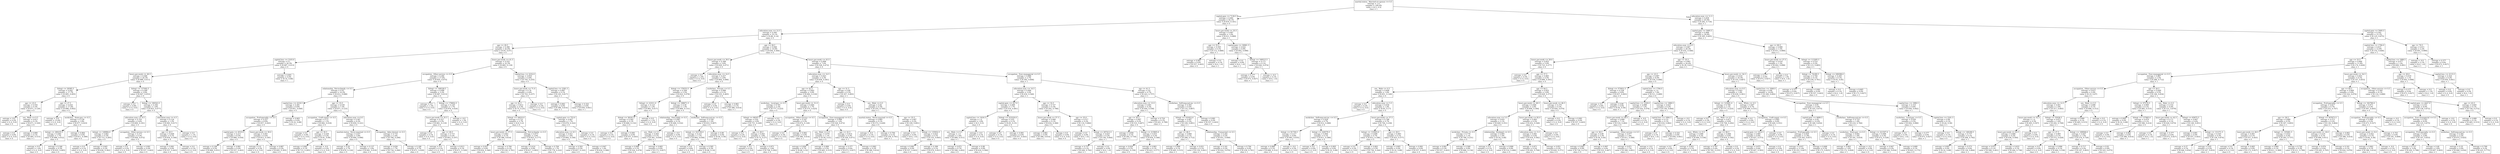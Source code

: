 digraph Tree {
node [shape=box] ;
0 [label="marital.status_ Married-civ-spouse <= 0.5\nentropy = 1.0\nsamples = 100.0%\nvalue = [0.5, 0.5]\nclass = 1"] ;
1 [label="capital.gain <= 7139.5\nentropy = 0.682\nsamples = 54.1%\nvalue = [0.819, 0.181]\nclass = 0"] ;
0 -> 1 [labeldistance=2.5, labelangle=45, headlabel="True"] ;
2 [label="education.num <= 12.5\nentropy = 0.585\nsamples = 53.1%\nvalue = [0.86, 0.14]\nclass = 0"] ;
1 -> 2 ;
3 [label="age <= 29.5\nentropy = 0.366\nsamples = 42.6%\nvalue = [0.93, 0.07]\nclass = 0"] ;
2 -> 3 ;
4 [label="capital.loss <= 2103.0\nentropy = 0.1\nsamples = 20.3%\nvalue = [0.987, 0.013]\nclass = 0"] ;
3 -> 4 ;
5 [label="hours.per.week <= 40.5\nentropy = 0.088\nsamples = 20.3%\nvalue = [0.989, 0.011]\nclass = 0"] ;
4 -> 5 ;
6 [label="fnlwgt <= 29385.5\nentropy = 0.042\nsamples = 17.7%\nvalue = [0.995, 0.005]\nclass = 0"] ;
5 -> 6 ;
7 [label="age <= 23.5\nentropy = 0.554\nsamples = 0.3%\nvalue = [0.871, 0.129]\nclass = 0"] ;
6 -> 7 ;
8 [label="entropy = -0.0\nsamples = 0.2%\nvalue = [1.0, 0.0]\nclass = 0"] ;
7 -> 8 ;
9 [label="sex_ Male <= 0.5\nentropy = 0.913\nsamples = 0.1%\nvalue = [0.671, 0.329]\nclass = 0"] ;
7 -> 9 ;
10 [label="entropy = 0.0\nsamples = 0.0%\nvalue = [1.0, 0.0]\nclass = 0"] ;
9 -> 10 ;
11 [label="entropy = 0.999\nsamples = 0.1%\nvalue = [0.485, 0.515]\nclass = 1"] ;
9 -> 11 ;
12 [label="age <= 27.5\nentropy = 0.024\nsamples = 17.4%\nvalue = [0.998, 0.002]\nclass = 0"] ;
6 -> 12 ;
13 [label="entropy = -0.0\nsamples = 15.6%\nvalue = [1.0, 0.0]\nclass = 0"] ;
12 -> 13 ;
14 [label="workclass_ State-gov <= 0.5\nentropy = 0.156\nsamples = 1.8%\nvalue = [0.977, 0.023]\nclass = 0"] ;
12 -> 14 ;
15 [label="fnlwgt <= 280235.5\nentropy = 0.092\nsamples = 1.7%\nvalue = [0.988, 0.012]\nclass = 0"] ;
14 -> 15 ;
16 [label="entropy = 0.0\nsamples = 1.4%\nvalue = [1.0, 0.0]\nclass = 0"] ;
15 -> 16 ;
17 [label="entropy = 0.346\nsamples = 0.3%\nvalue = [0.935, 0.065]\nclass = 0"] ;
15 -> 17 ;
18 [label="entropy = 0.964\nsamples = 0.0%\nvalue = [0.611, 0.389]\nclass = 0"] ;
14 -> 18 ;
19 [label="fnlwgt <= 137492.5\nentropy = 0.299\nsamples = 2.6%\nvalue = [0.947, 0.053]\nclass = 0"] ;
5 -> 19 ;
20 [label="entropy = 0.0\nsamples = 0.8%\nvalue = [1.0, 0.0]\nclass = 0"] ;
19 -> 20 ;
21 [label="fnlwgt <= 190543.5\nentropy = 0.392\nsamples = 1.8%\nvalue = [0.923, 0.077]\nclass = 0"] ;
19 -> 21 ;
22 [label="education.num <= 9.5\nentropy = 0.703\nsamples = 0.6%\nvalue = [0.809, 0.191]\nclass = 0"] ;
21 -> 22 ;
23 [label="fnlwgt <= 149984.0\nentropy = 0.862\nsamples = 0.3%\nvalue = [0.715, 0.285]\nclass = 0"] ;
22 -> 23 ;
24 [label="entropy = 0.0\nsamples = 0.1%\nvalue = [1.0, 0.0]\nclass = 0"] ;
23 -> 24 ;
25 [label="entropy = 0.945\nsamples = 0.2%\nvalue = [0.638, 0.362]\nclass = 0"] ;
23 -> 25 ;
26 [label="occupation_ Other-service <= 0.5\nentropy = 0.373\nsamples = 0.3%\nvalue = [0.928, 0.072]\nclass = 0"] ;
22 -> 26 ;
27 [label="entropy = 0.0\nsamples = 0.2%\nvalue = [1.0, 0.0]\nclass = 0"] ;
26 -> 27 ;
28 [label="entropy = 0.991\nsamples = 0.0%\nvalue = [0.557, 0.443]\nclass = 0"] ;
26 -> 28 ;
29 [label="education.num <= 4.5\nentropy = 0.124\nsamples = 1.2%\nvalue = [0.983, 0.017]\nclass = 0"] ;
21 -> 29 ;
30 [label="age <= 20.5\nentropy = 0.648\nsamples = 0.1%\nvalue = [0.834, 0.166]\nclass = 0"] ;
29 -> 30 ;
31 [label="entropy = 0.991\nsamples = 0.0%\nvalue = [0.557, 0.443]\nclass = 0"] ;
30 -> 31 ;
32 [label="entropy = 0.0\nsamples = 0.1%\nvalue = [1.0, 0.0]\nclass = 0"] ;
30 -> 32 ;
33 [label="entropy = 0.0\nsamples = 1.1%\nvalue = [1.0, 0.0]\nclass = 0"] ;
29 -> 33 ;
34 [label="entropy = 0.905\nsamples = 0.0%\nvalue = [0.32, 0.68]\nclass = 1"] ;
4 -> 34 ;
35 [label="hours.per.week <= 41.5\nentropy = 0.525\nsamples = 22.3%\nvalue = [0.882, 0.118]\nclass = 0"] ;
3 -> 35 ;
36 [label="occupation_ Other-service <= 0.5\nentropy = 0.384\nsamples = 17.4%\nvalue = [0.925, 0.075]\nclass = 0"] ;
35 -> 36 ;
37 [label="relationship_ Not-in-family <= 0.5\nentropy = 0.43\nsamples = 14.2%\nvalue = [0.912, 0.088]\nclass = 0"] ;
36 -> 37 ;
38 [label="capital.loss <= 2218.5\nentropy = 0.281\nsamples = 6.9%\nvalue = [0.951, 0.049]\nclass = 0"] ;
37 -> 38 ;
39 [label="occupation_ Prof-specialty <= 0.5\nentropy = 0.257\nsamples = 6.9%\nvalue = [0.957, 0.043]\nclass = 0"] ;
38 -> 39 ;
40 [label="capital.gain <= 4533.0\nentropy = 0.213\nsamples = 6.5%\nvalue = [0.966, 0.034]\nclass = 0"] ;
39 -> 40 ;
41 [label="entropy = 0.199\nsamples = 6.5%\nvalue = [0.969, 0.031]\nclass = 0"] ;
40 -> 41 ;
42 [label="entropy = 0.991\nsamples = 0.0%\nvalue = [0.557, 0.443]\nclass = 0"] ;
40 -> 42 ;
43 [label="hours.per.week <= 39.0\nentropy = 0.691\nsamples = 0.4%\nvalue = [0.815, 0.185]\nclass = 0"] ;
39 -> 43 ;
44 [label="entropy = 0.0\nsamples = 0.2%\nvalue = [1.0, 0.0]\nclass = 0"] ;
43 -> 44 ;
45 [label="entropy = 0.887\nsamples = 0.2%\nvalue = [0.695, 0.305]\nclass = 0"] ;
43 -> 45 ;
46 [label="entropy = 0.905\nsamples = 0.0%\nvalue = [0.32, 0.68]\nclass = 1"] ;
38 -> 46 ;
47 [label="age <= 33.5\nentropy = 0.539\nsamples = 7.3%\nvalue = [0.877, 0.123]\nclass = 0"] ;
37 -> 47 ;
48 [label="occupation_ Craft-repair <= 0.5\nentropy = 0.13\nsamples = 1.1%\nvalue = [0.982, 0.018]\nclass = 0"] ;
47 -> 48 ;
49 [label="entropy = 0.0\nsamples = 0.9%\nvalue = [1.0, 0.0]\nclass = 0"] ;
48 -> 49 ;
50 [label="age <= 30.5\nentropy = 0.438\nsamples = 0.2%\nvalue = [0.91, 0.09]\nclass = 0"] ;
48 -> 50 ;
51 [label="entropy = 0.862\nsamples = 0.1%\nvalue = [0.715, 0.285]\nclass = 0"] ;
50 -> 51 ;
52 [label="entropy = -0.0\nsamples = 0.2%\nvalue = [1.0, 0.0]\nclass = 0"] ;
50 -> 52 ;
53 [label="education.num <= 9.5\nentropy = 0.587\nsamples = 6.2%\nvalue = [0.859, 0.141]\nclass = 0"] ;
47 -> 53 ;
54 [label="marital.status_ Never-married <= 0.5\nentropy = 0.457\nsamples = 3.8%\nvalue = [0.904, 0.096]\nclass = 0"] ;
53 -> 54 ;
55 [label="entropy = 0.54\nsamples = 2.7%\nvalue = [0.876, 0.124]\nclass = 0"] ;
54 -> 55 ;
56 [label="entropy = 0.137\nsamples = 1.0%\nvalue = [0.981, 0.019]\nclass = 0"] ;
54 -> 56 ;
57 [label="occupation_ Adm-clerical <= 0.5\nentropy = 0.733\nsamples = 2.4%\nvalue = [0.794, 0.206]\nclass = 0"] ;
53 -> 57 ;
58 [label="entropy = 0.836\nsamples = 1.7%\nvalue = [0.734, 0.266]\nclass = 0"] ;
57 -> 58 ;
59 [label="entropy = 0.189\nsamples = 0.7%\nvalue = [0.971, 0.029]\nclass = 0"] ;
57 -> 59 ;
60 [label="fnlwgt <= 168328.5\nentropy = 0.098\nsamples = 3.2%\nvalue = [0.987, 0.013]\nclass = 0"] ;
36 -> 60 ;
61 [label="entropy = 0.0\nsamples = 1.5%\nvalue = [1.0, 0.0]\nclass = 0"] ;
60 -> 61 ;
62 [label="fnlwgt <= 179602.5\nentropy = 0.165\nsamples = 1.7%\nvalue = [0.976, 0.024]\nclass = 0"] ;
60 -> 62 ;
63 [label="hours.per.week <= 35.5\nentropy = 0.527\nsamples = 0.3%\nvalue = [0.881, 0.119]\nclass = 0"] ;
62 -> 63 ;
64 [label="entropy = 0.0\nsamples = 0.1%\nvalue = [1.0, 0.0]\nclass = 0"] ;
63 -> 64 ;
65 [label="age <= 40.5\nentropy = 0.715\nsamples = 0.2%\nvalue = [0.803, 0.197]\nclass = 0"] ;
63 -> 65 ;
66 [label="entropy = 0.0\nsamples = 0.1%\nvalue = [1.0, 0.0]\nclass = 0"] ;
65 -> 66 ;
67 [label="entropy = 0.913\nsamples = 0.1%\nvalue = [0.671, 0.329]\nclass = 0"] ;
65 -> 67 ;
68 [label="entropy = -0.0\nsamples = 1.3%\nvalue = [1.0, 0.0]\nclass = 0"] ;
62 -> 68 ;
69 [label="capital.loss <= 2232.0\nentropy = 0.818\nsamples = 4.8%\nvalue = [0.745, 0.255]\nclass = 0"] ;
35 -> 69 ;
70 [label="hours.per.week <= 71.0\nentropy = 0.79\nsamples = 4.8%\nvalue = [0.763, 0.237]\nclass = 0"] ;
69 -> 70 ;
71 [label="age <= 42.5\nentropy = 0.812\nsamples = 4.5%\nvalue = [0.75, 0.25]\nclass = 0"] ;
70 -> 71 ;
72 [label="fnlwgt <= 34010.0\nentropy = 0.721\nsamples = 2.7%\nvalue = [0.8, 0.2]\nclass = 0"] ;
71 -> 72 ;
73 [label="hours.per.week <= 57.5\nentropy = 0.962\nsamples = 0.1%\nvalue = [0.386, 0.614]\nclass = 1"] ;
72 -> 73 ;
74 [label="entropy = 0.931\nsamples = 0.0%\nvalue = [0.654, 0.346]\nclass = 0"] ;
73 -> 74 ;
75 [label="entropy = 0.794\nsamples = 0.1%\nvalue = [0.239, 0.761]\nclass = 1"] ;
73 -> 75 ;
76 [label="relationship_ Not-in-family <= 0.5\nentropy = 0.673\nsamples = 2.6%\nvalue = [0.823, 0.177]\nclass = 0"] ;
72 -> 76 ;
77 [label="entropy = 0.414\nsamples = 0.9%\nvalue = [0.917, 0.083]\nclass = 0"] ;
76 -> 77 ;
78 [label="entropy = 0.764\nsamples = 1.7%\nvalue = [0.778, 0.222]\nclass = 0"] ;
76 -> 78 ;
79 [label="capital.gain <= 753.0\nentropy = 0.907\nsamples = 1.7%\nvalue = [0.678, 0.322]\nclass = 0"] ;
71 -> 79 ;
80 [label="education.num <= 8.5\nentropy = 0.921\nsamples = 1.6%\nvalue = [0.664, 0.336]\nclass = 0"] ;
79 -> 80 ;
81 [label="entropy = 0.593\nsamples = 0.3%\nvalue = [0.857, 0.143]\nclass = 0"] ;
80 -> 81 ;
82 [label="entropy = 0.947\nsamples = 1.4%\nvalue = [0.634, 0.366]\nclass = 0"] ;
80 -> 82 ;
83 [label="entropy = 0.0\nsamples = 0.1%\nvalue = [1.0, 0.0]\nclass = 0"] ;
79 -> 83 ;
84 [label="entropy = 0.0\nsamples = 0.3%\nvalue = [1.0, 0.0]\nclass = 0"] ;
70 -> 84 ;
85 [label="capital.loss <= 2391.5\nentropy = 0.687\nsamples = 0.1%\nvalue = [0.183, 0.817]\nclass = 1"] ;
69 -> 85 ;
86 [label="entropy = 0.962\nsamples = 0.0%\nvalue = [0.386, 0.614]\nclass = 1"] ;
85 -> 86 ;
87 [label="entropy = 0.324\nsamples = 0.0%\nvalue = [0.059, 0.941]\nclass = 1"] ;
85 -> 87 ;
88 [label="age <= 28.5\nentropy = 0.946\nsamples = 10.6%\nvalue = [0.636, 0.364]\nclass = 0"] ;
2 -> 88 ;
89 [label="hours.per.week <= 39.5\nentropy = 0.368\nsamples = 3.6%\nvalue = [0.929, 0.071]\nclass = 0"] ;
88 -> 89 ;
90 [label="entropy = 0.0\nsamples = 1.0%\nvalue = [1.0, 0.0]\nclass = 0"] ;
89 -> 90 ;
91 [label="education.num <= 14.5\nentropy = 0.457\nsamples = 2.6%\nvalue = [0.904, 0.096]\nclass = 0"] ;
89 -> 91 ;
92 [label="fnlwgt <= 178353.5\nentropy = 0.394\nsamples = 2.5%\nvalue = [0.922, 0.078]\nclass = 0"] ;
91 -> 92 ;
93 [label="fnlwgt <= 41011.0\nentropy = 0.123\nsamples = 1.2%\nvalue = [0.983, 0.017]\nclass = 0"] ;
92 -> 93 ;
94 [label="fnlwgt <= 38161.0\nentropy = 0.562\nsamples = 0.1%\nvalue = [0.868, 0.132]\nclass = 0"] ;
93 -> 94 ;
95 [label="entropy = 0.0\nsamples = 0.1%\nvalue = [1.0, 0.0]\nclass = 0"] ;
94 -> 95 ;
96 [label="entropy = 0.991\nsamples = 0.0%\nvalue = [0.557, 0.443]\nclass = 0"] ;
94 -> 96 ;
97 [label="entropy = 0.0\nsamples = 1.1%\nvalue = [1.0, 0.0]\nclass = 0"] ;
93 -> 97 ;
98 [label="fnlwgt <= 188671.5\nentropy = 0.56\nsamples = 1.3%\nvalue = [0.869, 0.131]\nclass = 0"] ;
92 -> 98 ;
99 [label="relationship_ Own-child <= 0.5\nentropy = 0.997\nsamples = 0.1%\nvalue = [0.468, 0.532]\nclass = 1"] ;
98 -> 99 ;
100 [label="sex_ Male <= 0.5\nentropy = 0.944\nsamples = 0.1%\nvalue = [0.361, 0.639]\nclass = 1"] ;
99 -> 100 ;
101 [label="entropy = 0.998\nsamples = 0.1%\nvalue = [0.524, 0.476]\nclass = 0"] ;
100 -> 101 ;
102 [label="entropy = 0.665\nsamples = 0.0%\nvalue = [0.173, 0.827]\nclass = 1"] ;
100 -> 102 ;
103 [label="entropy = -0.0\nsamples = 0.0%\nvalue = [1.0, 0.0]\nclass = 0"] ;
99 -> 103 ;
104 [label="workclass_ Self-emp-not-inc <= 0.5\nentropy = 0.356\nsamples = 1.2%\nvalue = [0.933, 0.067]\nclass = 0"] ;
98 -> 104 ;
105 [label="fnlwgt <= 323756.0\nentropy = 0.223\nsamples = 1.1%\nvalue = [0.964, 0.036]\nclass = 0"] ;
104 -> 105 ;
106 [label="entropy = 0.0\nsamples = 0.8%\nvalue = [1.0, 0.0]\nclass = 0"] ;
105 -> 106 ;
107 [label="entropy = 0.585\nsamples = 0.3%\nvalue = [0.86, 0.14]\nclass = 0"] ;
105 -> 107 ;
108 [label="entropy = 0.99\nsamples = 0.0%\nvalue = [0.44, 0.56]\nclass = 1"] ;
104 -> 108 ;
109 [label="workclass_ Private <= 0.5\nentropy = 0.996\nsamples = 0.1%\nvalue = [0.535, 0.465]\nclass = 0"] ;
91 -> 109 ;
110 [label="entropy = 0.0\nsamples = 0.0%\nvalue = [1.0, 0.0]\nclass = 0"] ;
109 -> 110 ;
111 [label="entropy = 0.962\nsamples = 0.1%\nvalue = [0.386, 0.614]\nclass = 1"] ;
109 -> 111 ;
112 [label="hours.per.week <= 43.5\nentropy = 0.998\nsamples = 7.0%\nvalue = [0.528, 0.472]\nclass = 0"] ;
88 -> 112 ;
113 [label="education.num <= 14.5\nentropy = 0.943\nsamples = 4.3%\nvalue = [0.639, 0.361]\nclass = 0"] ;
112 -> 113 ;
114 [label="age <= 42.5\nentropy = 0.902\nsamples = 3.9%\nvalue = [0.682, 0.318]\nclass = 0"] ;
113 -> 114 ;
115 [label="workclass_ Local-gov <= 0.5\nentropy = 0.765\nsamples = 2.3%\nvalue = [0.777, 0.223]\nclass = 0"] ;
114 -> 115 ;
116 [label="fnlwgt <= 66207.5\nentropy = 0.81\nsamples = 2.0%\nvalue = [0.751, 0.249]\nclass = 0"] ;
115 -> 116 ;
117 [label="entropy = 0.0\nsamples = 0.2%\nvalue = [1.0, 0.0]\nclass = 0"] ;
116 -> 117 ;
118 [label="age <= 29.5\nentropy = 0.841\nsamples = 1.8%\nvalue = [0.73, 0.27]\nclass = 0"] ;
116 -> 118 ;
119 [label="entropy = 0.0\nsamples = 0.2%\nvalue = [1.0, 0.0]\nclass = 0"] ;
118 -> 119 ;
120 [label="entropy = 0.871\nsamples = 1.6%\nvalue = [0.708, 0.292]\nclass = 0"] ;
118 -> 120 ;
121 [label="entropy = 0.0\nsamples = 0.3%\nvalue = [1.0, 0.0]\nclass = 0"] ;
115 -> 121 ;
122 [label="hours.per.week <= 31.0\nentropy = 0.984\nsamples = 1.7%\nvalue = [0.575, 0.425]\nclass = 0"] ;
114 -> 122 ;
123 [label="occupation_ Other-service <= 0.5\nentropy = 0.547\nsamples = 0.3%\nvalue = [0.874, 0.126]\nclass = 0"] ;
122 -> 123 ;
124 [label="entropy = 0.0\nsamples = 0.3%\nvalue = [1.0, 0.0]\nclass = 0"] ;
123 -> 124 ;
125 [label="entropy = 0.962\nsamples = 0.0%\nvalue = [0.386, 0.614]\nclass = 1"] ;
123 -> 125 ;
126 [label="occupation_ Exec-managerial <= 0.5\nentropy = 0.998\nsamples = 1.4%\nvalue = [0.528, 0.472]\nclass = 0"] ;
122 -> 126 ;
127 [label="sex_ Male <= 0.5\nentropy = 0.976\nsamples = 1.1%\nvalue = [0.59, 0.41]\nclass = 0"] ;
126 -> 127 ;
128 [label="entropy = 0.904\nsamples = 0.7%\nvalue = [0.68, 0.32]\nclass = 0"] ;
127 -> 128 ;
129 [label="entropy = 0.999\nsamples = 0.5%\nvalue = [0.485, 0.515]\nclass = 1"] ;
127 -> 129 ;
130 [label="age <= 43.5\nentropy = 0.914\nsamples = 0.3%\nvalue = [0.329, 0.671]\nclass = 1"] ;
126 -> 130 ;
131 [label="entropy = 0.377\nsamples = 0.0%\nvalue = [0.073, 0.927]\nclass = 1"] ;
130 -> 131 ;
132 [label="entropy = 0.962\nsamples = 0.2%\nvalue = [0.386, 0.614]\nclass = 1"] ;
130 -> 132 ;
133 [label="age <= 31.5\nentropy = 0.89\nsamples = 0.3%\nvalue = [0.307, 0.693]\nclass = 1"] ;
113 -> 133 ;
134 [label="entropy = 0.0\nsamples = 0.0%\nvalue = [1.0, 0.0]\nclass = 0"] ;
133 -> 134 ;
135 [label="sex_ Male <= 0.5\nentropy = 0.82\nsamples = 0.3%\nvalue = [0.255, 0.745]\nclass = 1"] ;
133 -> 135 ;
136 [label="marital.status_ Never-married <= 0.5\nentropy = 0.985\nsamples = 0.1%\nvalue = [0.572, 0.428]\nclass = 0"] ;
135 -> 136 ;
137 [label="entropy = -0.0\nsamples = 0.1%\nvalue = [1.0, 0.0]\nclass = 0"] ;
136 -> 137 ;
138 [label="entropy = 0.794\nsamples = 0.1%\nvalue = [0.239, 0.761]\nclass = 1"] ;
136 -> 138 ;
139 [label="age <= 35.5\nentropy = 0.497\nsamples = 0.2%\nvalue = [0.109, 0.891]\nclass = 1"] ;
135 -> 139 ;
140 [label="entropy = 0.0\nsamples = 0.0%\nvalue = [0.0, 1.0]\nclass = 1"] ;
139 -> 140 ;
141 [label="fnlwgt <= 135932.5\nentropy = 0.622\nsamples = 0.1%\nvalue = [0.155, 0.845]\nclass = 1"] ;
139 -> 141 ;
142 [label="entropy = 0.991\nsamples = 0.0%\nvalue = [0.557, 0.443]\nclass = 0"] ;
141 -> 142 ;
143 [label="entropy = 0.399\nsamples = 0.1%\nvalue = [0.079, 0.921]\nclass = 1"] ;
141 -> 143 ;
144 [label="occupation_ Exec-managerial <= 0.5\nentropy = 0.966\nsamples = 2.7%\nvalue = [0.392, 0.608]\nclass = 1"] ;
112 -> 144 ;
145 [label="education.num <= 14.5\nentropy = 0.994\nsamples = 2.0%\nvalue = [0.454, 0.546]\nclass = 1"] ;
144 -> 145 ;
146 [label="capital.gain <= 457.0\nentropy = 0.999\nsamples = 1.7%\nvalue = [0.519, 0.481]\nclass = 0"] ;
145 -> 146 ;
147 [label="capital.loss <= 1616.5\nentropy = 1.0\nsamples = 1.6%\nvalue = [0.5, 0.5]\nclass = 0"] ;
146 -> 147 ;
148 [label="sex_ Male <= 0.5\nentropy = 1.0\nsamples = 1.6%\nvalue = [0.489, 0.511]\nclass = 1"] ;
147 -> 148 ;
149 [label="entropy = 0.972\nsamples = 0.7%\nvalue = [0.598, 0.402]\nclass = 0"] ;
148 -> 149 ;
150 [label="entropy = 0.98\nsamples = 0.9%\nvalue = [0.416, 0.584]\nclass = 1"] ;
148 -> 150 ;
151 [label="entropy = -0.0\nsamples = 0.1%\nvalue = [1.0, 0.0]\nclass = 0"] ;
147 -> 151 ;
152 [label="fnlwgt <= 223220.0\nentropy = 0.61\nsamples = 0.1%\nvalue = [0.85, 0.15]\nclass = 0"] ;
146 -> 152 ;
153 [label="entropy = 0.0\nsamples = 0.1%\nvalue = [1.0, 0.0]\nclass = 0"] ;
152 -> 153 ;
154 [label="entropy = 0.991\nsamples = 0.0%\nvalue = [0.557, 0.443]\nclass = 0"] ;
152 -> 154 ;
155 [label="age <= 32.5\nentropy = 0.727\nsamples = 0.3%\nvalue = [0.202, 0.798]\nclass = 1"] ;
145 -> 155 ;
156 [label="hours.per.week <= 57.5\nentropy = 0.948\nsamples = 0.1%\nvalue = [0.634, 0.366]\nclass = 0"] ;
155 -> 156 ;
157 [label="entropy = 0.962\nsamples = 0.0%\nvalue = [0.386, 0.614]\nclass = 1"] ;
156 -> 157 ;
158 [label="entropy = 0.0\nsamples = 0.0%\nvalue = [1.0, 0.0]\nclass = 0"] ;
156 -> 158 ;
159 [label="age <= 35.0\nentropy = 0.517\nsamples = 0.2%\nvalue = [0.116, 0.884]\nclass = 1"] ;
155 -> 159 ;
160 [label="entropy = 0.0\nsamples = 0.0%\nvalue = [0.0, 1.0]\nclass = 1"] ;
159 -> 160 ;
161 [label="fnlwgt <= 287413.5\nentropy = 0.625\nsamples = 0.2%\nvalue = [0.156, 0.844]\nclass = 1"] ;
159 -> 161 ;
162 [label="entropy = 0.737\nsamples = 0.1%\nvalue = [0.208, 0.792]\nclass = 1"] ;
161 -> 162 ;
163 [label="entropy = 0.0\nsamples = 0.0%\nvalue = [0.0, 1.0]\nclass = 1"] ;
161 -> 163 ;
164 [label="age <= 41.5\nentropy = 0.8\nsamples = 0.7%\nvalue = [0.243, 0.757]\nclass = 1"] ;
144 -> 164 ;
165 [label="education.num <= 13.5\nentropy = 0.991\nsamples = 0.3%\nvalue = [0.444, 0.556]\nclass = 1"] ;
164 -> 165 ;
166 [label="age <= 30.5\nentropy = 0.997\nsamples = 0.2%\nvalue = [0.533, 0.467]\nclass = 0"] ;
165 -> 166 ;
167 [label="entropy = 0.858\nsamples = 0.1%\nvalue = [0.282, 0.718]\nclass = 1"] ;
166 -> 167 ;
168 [label="fnlwgt <= 215805.0\nentropy = 0.931\nsamples = 0.2%\nvalue = [0.654, 0.346]\nclass = 0"] ;
166 -> 168 ;
169 [label="entropy = 0.629\nsamples = 0.1%\nvalue = [0.842, 0.158]\nclass = 0"] ;
168 -> 169 ;
170 [label="entropy = 0.983\nsamples = 0.1%\nvalue = [0.423, 0.577]\nclass = 1"] ;
168 -> 170 ;
171 [label="entropy = 0.724\nsamples = 0.1%\nvalue = [0.201, 0.799]\nclass = 1"] ;
165 -> 171 ;
172 [label="workclass_ Self-emp-not-inc <= 0.5\nentropy = 0.565\nsamples = 0.4%\nvalue = [0.133, 0.867]\nclass = 1"] ;
164 -> 172 ;
173 [label="fnlwgt <= 101623.0\nentropy = 0.497\nsamples = 0.3%\nvalue = [0.109, 0.891]\nclass = 1"] ;
172 -> 173 ;
174 [label="age <= 48.5\nentropy = 0.866\nsamples = 0.1%\nvalue = [0.288, 0.712]\nclass = 1"] ;
173 -> 174 ;
175 [label="entropy = 0.999\nsamples = 0.1%\nvalue = [0.485, 0.515]\nclass = 1"] ;
174 -> 175 ;
176 [label="entropy = 0.631\nsamples = 0.1%\nvalue = [0.159, 0.841]\nclass = 1"] ;
174 -> 176 ;
177 [label="relationship_ Unmarried <= 0.5\nentropy = 0.292\nsamples = 0.2%\nvalue = [0.051, 0.949]\nclass = 1"] ;
173 -> 177 ;
178 [label="entropy = 0.161\nsamples = 0.2%\nvalue = [0.024, 0.976]\nclass = 1"] ;
177 -> 178 ;
179 [label="entropy = 0.794\nsamples = 0.0%\nvalue = [0.239, 0.761]\nclass = 1"] ;
177 -> 179 ;
180 [label="entropy = 0.991\nsamples = 0.0%\nvalue = [0.557, 0.443]\nclass = 0"] ;
172 -> 180 ;
181 [label="hours.per.week <= 35.5\nentropy = 0.087\nsamples = 1.0%\nvalue = [0.011, 0.989]\nclass = 1"] ;
1 -> 181 ;
182 [label="age <= 35.5\nentropy = 0.505\nsamples = 0.1%\nvalue = [0.112, 0.888]\nclass = 1"] ;
181 -> 182 ;
183 [label="entropy = 0.991\nsamples = 0.0%\nvalue = [0.557, 0.443]\nclass = 0"] ;
182 -> 183 ;
184 [label="entropy = 0.0\nsamples = 0.1%\nvalue = [0.0, 1.0]\nclass = 1"] ;
182 -> 184 ;
185 [label="capital.gain <= 30961.5\nentropy = 0.024\nsamples = 0.9%\nvalue = [0.002, 0.998]\nclass = 1"] ;
181 -> 185 ;
186 [label="entropy = 0.0\nsamples = 0.8%\nvalue = [0.0, 1.0]\nclass = 1"] ;
185 -> 186 ;
187 [label="fnlwgt <= 169515.5\nentropy = 0.171\nsamples = 0.1%\nvalue = [0.026, 0.974]\nclass = 1"] ;
185 -> 187 ;
188 [label="entropy = 0.377\nsamples = 0.0%\nvalue = [0.073, 0.927]\nclass = 1"] ;
187 -> 188 ;
189 [label="entropy = -0.0\nsamples = 0.1%\nvalue = [0.0, 1.0]\nclass = 1"] ;
187 -> 189 ;
190 [label="education.num <= 11.5\nentropy = 0.858\nsamples = 45.9%\nvalue = [0.282, 0.718]\nclass = 1"] ;
0 -> 190 [labeldistance=2.5, labelangle=-45, headlabel="False"] ;
191 [label="capital.gain <= 5095.5\nentropy = 0.968\nsamples = 30.8%\nvalue = [0.395, 0.605]\nclass = 1"] ;
190 -> 191 ;
192 [label="education.num <= 8.5\nentropy = 0.987\nsamples = 29.3%\nvalue = [0.432, 0.568]\nclass = 1"] ;
191 -> 192 ;
193 [label="hours.per.week <= 29.0\nentropy = 0.852\nsamples = 5.0%\nvalue = [0.723, 0.277]\nclass = 0"] ;
192 -> 193 ;
194 [label="entropy = 0.0\nsamples = 0.5%\nvalue = [1.0, 0.0]\nclass = 0"] ;
193 -> 194 ;
195 [label="age <= 37.5\nentropy = 0.883\nsamples = 4.5%\nvalue = [0.699, 0.301]\nclass = 0"] ;
193 -> 195 ;
196 [label="sex_ Male <= 0.5\nentropy = 0.608\nsamples = 1.6%\nvalue = [0.851, 0.149]\nclass = 0"] ;
195 -> 196 ;
197 [label="entropy = 0.0\nsamples = 0.2%\nvalue = [1.0, 0.0]\nclass = 0"] ;
196 -> 197 ;
198 [label="education.num <= 5.5\nentropy = 0.658\nsamples = 1.4%\nvalue = [0.83, 0.17]\nclass = 0"] ;
196 -> 198 ;
199 [label="workclass_ Self-emp-not-inc <= 0.5\nentropy = 0.429\nsamples = 0.7%\nvalue = [0.912, 0.088]\nclass = 0"] ;
198 -> 199 ;
200 [label="fnlwgt <= 91739.5\nentropy = 0.217\nsamples = 0.6%\nvalue = [0.965, 0.035]\nclass = 0"] ;
199 -> 200 ;
201 [label="entropy = 0.896\nsamples = 0.1%\nvalue = [0.688, 0.312]\nclass = 0"] ;
200 -> 201 ;
202 [label="entropy = -0.0\nsamples = 0.5%\nvalue = [1.0, 0.0]\nclass = 0"] ;
200 -> 202 ;
203 [label="fnlwgt <= 226579.5\nentropy = 0.964\nsamples = 0.1%\nvalue = [0.611, 0.389]\nclass = 0"] ;
199 -> 203 ;
204 [label="entropy = 0.0\nsamples = 0.0%\nvalue = [1.0, 0.0]\nclass = 0"] ;
203 -> 204 ;
205 [label="entropy = 0.905\nsamples = 0.0%\nvalue = [0.32, 0.68]\nclass = 1"] ;
203 -> 205 ;
206 [label="hours.per.week <= 57.5\nentropy = 0.788\nsamples = 0.7%\nvalue = [0.764, 0.236]\nclass = 0"] ;
198 -> 206 ;
207 [label="fnlwgt <= 133003.0\nentropy = 0.698\nsamples = 0.7%\nvalue = [0.812, 0.188]\nclass = 0"] ;
206 -> 207 ;
208 [label="entropy = 0.0\nsamples = 0.2%\nvalue = [1.0, 0.0]\nclass = 0"] ;
207 -> 208 ;
209 [label="entropy = 0.802\nsamples = 0.5%\nvalue = [0.756, 0.244]\nclass = 0"] ;
207 -> 209 ;
210 [label="age <= 29.5\nentropy = 0.983\nsamples = 0.1%\nvalue = [0.423, 0.577]\nclass = 1"] ;
206 -> 210 ;
211 [label="entropy = 0.905\nsamples = 0.0%\nvalue = [0.32, 0.68]\nclass = 1"] ;
210 -> 211 ;
212 [label="entropy = 0.991\nsamples = 0.0%\nvalue = [0.557, 0.443]\nclass = 0"] ;
210 -> 212 ;
213 [label="age <= 64.5\nentropy = 0.952\nsamples = 2.9%\nvalue = [0.629, 0.371]\nclass = 0"] ;
195 -> 213 ;
214 [label="hours.per.week <= 49.5\nentropy = 0.968\nsamples = 2.6%\nvalue = [0.606, 0.394]\nclass = 0"] ;
213 -> 214 ;
215 [label="education.num <= 5.5\nentropy = 0.935\nsamples = 2.1%\nvalue = [0.649, 0.351]\nclass = 0"] ;
214 -> 215 ;
216 [label="workclass_ Private <= 0.5\nentropy = 0.779\nsamples = 1.1%\nvalue = [0.769, 0.231]\nclass = 0"] ;
215 -> 216 ;
217 [label="entropy = 0.991\nsamples = 0.3%\nvalue = [0.557, 0.443]\nclass = 0"] ;
216 -> 217 ;
218 [label="entropy = 0.569\nsamples = 0.8%\nvalue = [0.866, 0.134]\nclass = 0"] ;
216 -> 218 ;
219 [label="relationship_ Husband <= 0.5\nentropy = 0.995\nsamples = 1.0%\nvalue = [0.54, 0.46]\nclass = 0"] ;
215 -> 219 ;
220 [label="entropy = 0.0\nsamples = 0.1%\nvalue = [1.0, 0.0]\nclass = 0"] ;
219 -> 220 ;
221 [label="entropy = 0.999\nsamples = 0.9%\nvalue = [0.514, 0.486]\nclass = 0"] ;
219 -> 221 ;
222 [label="hours.per.week <= 82.0\nentropy = 0.993\nsamples = 0.5%\nvalue = [0.452, 0.548]\nclass = 1"] ;
214 -> 222 ;
223 [label="education.num <= 5.5\nentropy = 0.981\nsamples = 0.4%\nvalue = [0.418, 0.582]\nclass = 1"] ;
222 -> 223 ;
224 [label="entropy = 0.871\nsamples = 0.2%\nvalue = [0.292, 0.708]\nclass = 1"] ;
223 -> 224 ;
225 [label="entropy = 0.951\nsamples = 0.2%\nvalue = [0.629, 0.371]\nclass = 0"] ;
223 -> 225 ;
226 [label="entropy = 0.0\nsamples = 0.0%\nvalue = [1.0, 0.0]\nclass = 0"] ;
222 -> 226 ;
227 [label="hours.per.week <= 46.5\nentropy = 0.379\nsamples = 0.3%\nvalue = [0.926, 0.074]\nclass = 0"] ;
213 -> 227 ;
228 [label="entropy = 0.0\nsamples = 0.2%\nvalue = [1.0, 0.0]\nclass = 0"] ;
227 -> 228 ;
229 [label="entropy = 0.991\nsamples = 0.0%\nvalue = [0.557, 0.443]\nclass = 0"] ;
227 -> 229 ;
230 [label="age <= 35.5\nentropy = 0.965\nsamples = 24.4%\nvalue = [0.39, 0.61]\nclass = 1"] ;
192 -> 230 ;
231 [label="age <= 23.5\nentropy = 0.997\nsamples = 8.0%\nvalue = [0.534, 0.466]\nclass = 0"] ;
230 -> 231 ;
232 [label="fnlwgt <= 373931.5\nentropy = 0.338\nsamples = 0.6%\nvalue = [0.937, 0.063]\nclass = 0"] ;
231 -> 232 ;
233 [label="entropy = 0.0\nsamples = 0.6%\nvalue = [1.0, 0.0]\nclass = 0"] ;
232 -> 233 ;
234 [label="entropy = 0.99\nsamples = 0.0%\nvalue = [0.44, 0.56]\nclass = 1"] ;
232 -> 234 ;
235 [label="capital.loss <= 1794.0\nentropy = 1.0\nsamples = 7.4%\nvalue = [0.511, 0.489]\nclass = 0"] ;
231 -> 235 ;
236 [label="capital.loss <= 1529.0\nentropy = 0.998\nsamples = 7.2%\nvalue = [0.524, 0.476]\nclass = 0"] ;
235 -> 236 ;
237 [label="hours.per.week <= 49.5\nentropy = 0.999\nsamples = 7.1%\nvalue = [0.518, 0.482]\nclass = 0"] ;
236 -> 237 ;
238 [label="age <= 26.5\nentropy = 0.99\nsamples = 5.3%\nvalue = [0.56, 0.44]\nclass = 0"] ;
237 -> 238 ;
239 [label="entropy = 0.845\nsamples = 0.9%\nvalue = [0.728, 0.272]\nclass = 0"] ;
238 -> 239 ;
240 [label="entropy = 0.997\nsamples = 4.4%\nvalue = [0.533, 0.467]\nclass = 0"] ;
238 -> 240 ;
241 [label="occupation_ Other-service <= 0.5\nentropy = 0.977\nsamples = 1.8%\nvalue = [0.411, 0.589]\nclass = 1"] ;
237 -> 241 ;
242 [label="entropy = 0.971\nsamples = 1.7%\nvalue = [0.399, 0.601]\nclass = 1"] ;
241 -> 242 ;
243 [label="entropy = -0.0\nsamples = 0.1%\nvalue = [1.0, 0.0]\nclass = 0"] ;
241 -> 243 ;
244 [label="entropy = -0.0\nsamples = 0.1%\nvalue = [1.0, 0.0]\nclass = 0"] ;
236 -> 244 ;
245 [label="capital.loss <= 1989.5\nentropy = 0.625\nsamples = 0.2%\nvalue = [0.156, 0.844]\nclass = 1"] ;
235 -> 245 ;
246 [label="capital.loss <= 1894.5\nentropy = 0.131\nsamples = 0.1%\nvalue = [0.018, 0.982]\nclass = 1"] ;
245 -> 246 ;
247 [label="entropy = 0.0\nsamples = 0.1%\nvalue = [0.0, 1.0]\nclass = 1"] ;
246 -> 247 ;
248 [label="entropy = 0.324\nsamples = 0.0%\nvalue = [0.059, 0.941]\nclass = 1"] ;
246 -> 248 ;
249 [label="entropy = -0.0\nsamples = 0.1%\nvalue = [1.0, 0.0]\nclass = 0"] ;
245 -> 249 ;
250 [label="hours.per.week <= 34.5\nentropy = 0.918\nsamples = 16.3%\nvalue = [0.333, 0.667]\nclass = 1"] ;
230 -> 250 ;
251 [label="education.num <= 9.5\nentropy = 0.943\nsamples = 1.8%\nvalue = [0.639, 0.361]\nclass = 0"] ;
250 -> 251 ;
252 [label="fnlwgt <= 123091.0\nentropy = 0.766\nsamples = 1.1%\nvalue = [0.777, 0.223]\nclass = 0"] ;
251 -> 252 ;
253 [label="entropy = 0.0\nsamples = 0.3%\nvalue = [1.0, 0.0]\nclass = 0"] ;
252 -> 253 ;
254 [label="sex_ Male <= 0.5\nentropy = 0.871\nsamples = 0.8%\nvalue = [0.708, 0.292]\nclass = 0"] ;
252 -> 254 ;
255 [label="race_ White <= 0.5\nentropy = 0.996\nsamples = 0.2%\nvalue = [0.464, 0.536]\nclass = 1"] ;
254 -> 255 ;
256 [label="entropy = 0.0\nsamples = 0.0%\nvalue = [1.0, 0.0]\nclass = 0"] ;
255 -> 256 ;
257 [label="entropy = 0.951\nsamples = 0.1%\nvalue = [0.371, 0.629]\nclass = 1"] ;
255 -> 257 ;
258 [label="age <= 66.5\nentropy = 0.684\nsamples = 0.6%\nvalue = [0.818, 0.182]\nclass = 0"] ;
254 -> 258 ;
259 [label="entropy = 0.787\nsamples = 0.4%\nvalue = [0.765, 0.235]\nclass = 0"] ;
258 -> 259 ;
260 [label="entropy = 0.0\nsamples = 0.2%\nvalue = [1.0, 0.0]\nclass = 0"] ;
258 -> 260 ;
261 [label="race_ White <= 0.5\nentropy = 0.997\nsamples = 0.7%\nvalue = [0.469, 0.531]\nclass = 1"] ;
251 -> 261 ;
262 [label="entropy = 0.0\nsamples = 0.0%\nvalue = [1.0, 0.0]\nclass = 0"] ;
261 -> 262 ;
263 [label="occupation_ Craft-repair <= 0.5\nentropy = 0.992\nsamples = 0.6%\nvalue = [0.449, 0.551]\nclass = 1"] ;
261 -> 263 ;
264 [label="capital.gain <= 1414.5\nentropy = 0.985\nsamples = 0.6%\nvalue = [0.427, 0.573]\nclass = 1"] ;
263 -> 264 ;
265 [label="entropy = 0.975\nsamples = 0.6%\nvalue = [0.407, 0.593]\nclass = 1"] ;
264 -> 265 ;
266 [label="entropy = 0.0\nsamples = 0.0%\nvalue = [1.0, 0.0]\nclass = 0"] ;
264 -> 266 ;
267 [label="entropy = 0.0\nsamples = 0.0%\nvalue = [1.0, 0.0]\nclass = 0"] ;
263 -> 267 ;
268 [label="capital.loss <= 1846.0\nentropy = 0.89\nsamples = 14.6%\nvalue = [0.308, 0.692]\nclass = 1"] ;
250 -> 268 ;
269 [label="occupation_ Exec-managerial <= 0.5\nentropy = 0.91\nsamples = 13.9%\nvalue = [0.325, 0.675]\nclass = 1"] ;
268 -> 269 ;
270 [label="capital.gain <= 4699.5\nentropy = 0.93\nsamples = 12.0%\nvalue = [0.346, 0.654]\nclass = 1"] ;
269 -> 270 ;
271 [label="occupation_ Prof-specialty <= 0.5\nentropy = 0.928\nsamples = 11.9%\nvalue = [0.343, 0.657]\nclass = 1"] ;
270 -> 271 ;
272 [label="entropy = 0.937\nsamples = 11.4%\nvalue = [0.353, 0.647]\nclass = 1"] ;
271 -> 272 ;
273 [label="entropy = 0.668\nsamples = 0.5%\nvalue = [0.175, 0.825]\nclass = 1"] ;
271 -> 273 ;
274 [label="entropy = 0.0\nsamples = 0.1%\nvalue = [1.0, 0.0]\nclass = 0"] ;
270 -> 274 ;
275 [label="workclass_ Self-emp-not-inc <= 0.5\nentropy = 0.753\nsamples = 1.9%\nvalue = [0.216, 0.784]\nclass = 1"] ;
269 -> 275 ;
276 [label="workclass_ State-gov <= 0.5\nentropy = 0.682\nsamples = 1.6%\nvalue = [0.181, 0.819]\nclass = 1"] ;
275 -> 276 ;
277 [label="entropy = 0.663\nsamples = 1.6%\nvalue = [0.172, 0.828]\nclass = 1"] ;
276 -> 277 ;
278 [label="entropy = -0.0\nsamples = 0.0%\nvalue = [1.0, 0.0]\nclass = 0"] ;
276 -> 278 ;
279 [label="fnlwgt <= 221507.0\nentropy = 0.998\nsamples = 0.3%\nvalue = [0.472, 0.528]\nclass = 1"] ;
275 -> 279 ;
280 [label="entropy = 0.947\nsamples = 0.2%\nvalue = [0.366, 0.634]\nclass = 1"] ;
279 -> 280 ;
281 [label="entropy = 0.669\nsamples = 0.1%\nvalue = [0.825, 0.175]\nclass = 0"] ;
279 -> 281 ;
282 [label="capital.loss <= 1989.5\nentropy = 0.319\nsamples = 0.6%\nvalue = [0.058, 0.942]\nclass = 1"] ;
268 -> 282 ;
283 [label="workclass_ Local-gov <= 0.5\nentropy = 0.039\nsamples = 0.5%\nvalue = [0.004, 0.996]\nclass = 1"] ;
282 -> 283 ;
284 [label="entropy = 0.0\nsamples = 0.5%\nvalue = [0.0, 1.0]\nclass = 1"] ;
283 -> 284 ;
285 [label="entropy = 0.377\nsamples = 0.0%\nvalue = [0.073, 0.927]\nclass = 1"] ;
283 -> 285 ;
286 [label="capital.loss <= 2161.5\nentropy = 0.99\nsamples = 0.1%\nvalue = [0.44, 0.56]\nclass = 1"] ;
282 -> 286 ;
287 [label="entropy = 0.0\nsamples = 0.1%\nvalue = [1.0, 0.0]\nclass = 0"] ;
286 -> 287 ;
288 [label="fnlwgt <= 148189.5\nentropy = 0.737\nsamples = 0.1%\nvalue = [0.208, 0.792]\nclass = 1"] ;
286 -> 288 ;
289 [label="entropy = 0.905\nsamples = 0.0%\nvalue = [0.32, 0.68]\nclass = 1"] ;
288 -> 289 ;
290 [label="entropy = 0.573\nsamples = 0.0%\nvalue = [0.136, 0.864]\nclass = 1"] ;
288 -> 290 ;
291 [label="age <= 60.5\nentropy = 0.088\nsamples = 1.5%\nvalue = [0.011, 0.989]\nclass = 1"] ;
191 -> 291 ;
292 [label="hours.per.week <= 27.5\nentropy = 0.016\nsamples = 1.3%\nvalue = [0.002, 0.998]\nclass = 1"] ;
291 -> 292 ;
293 [label="entropy = 0.377\nsamples = 0.0%\nvalue = [0.073, 0.927]\nclass = 1"] ;
292 -> 293 ;
294 [label="entropy = 0.0\nsamples = 1.3%\nvalue = [0.0, 1.0]\nclass = 1"] ;
292 -> 294 ;
295 [label="fnlwgt <= 113285.5\nentropy = 0.514\nsamples = 0.2%\nvalue = [0.115, 0.885]\nclass = 1"] ;
291 -> 295 ;
296 [label="fnlwgt <= 74189.5\nentropy = 0.794\nsamples = 0.1%\nvalue = [0.239, 0.761]\nclass = 1"] ;
295 -> 296 ;
297 [label="entropy = 0.377\nsamples = 0.0%\nvalue = [0.073, 0.927]\nclass = 1"] ;
296 -> 297 ;
298 [label="entropy = 0.991\nsamples = 0.0%\nvalue = [0.557, 0.443]\nclass = 0"] ;
296 -> 298 ;
299 [label="fnlwgt <= 208398.0\nentropy = 0.285\nsamples = 0.1%\nvalue = [0.05, 0.95]\nclass = 1"] ;
295 -> 299 ;
300 [label="entropy = 0.0\nsamples = 0.1%\nvalue = [0.0, 1.0]\nclass = 1"] ;
299 -> 300 ;
301 [label="entropy = 0.665\nsamples = 0.0%\nvalue = [0.173, 0.827]\nclass = 1"] ;
299 -> 301 ;
302 [label="capital.gain <= 5095.5\nentropy = 0.542\nsamples = 15.1%\nvalue = [0.125, 0.875]\nclass = 1"] ;
190 -> 302 ;
303 [label="capital.loss <= 1794.0\nentropy = 0.615\nsamples = 12.9%\nvalue = [0.152, 0.848]\nclass = 1"] ;
302 -> 303 ;
304 [label="age <= 33.5\nentropy = 0.666\nsamples = 11.6%\nvalue = [0.174, 0.826]\nclass = 1"] ;
303 -> 304 ;
305 [label="occupation_ Exec-managerial <= 0.5\nentropy = 0.867\nsamples = 2.5%\nvalue = [0.288, 0.712]\nclass = 1"] ;
304 -> 305 ;
306 [label="occupation_ Other-service <= 0.5\nentropy = 0.915\nsamples = 2.0%\nvalue = [0.33, 0.67]\nclass = 1"] ;
305 -> 306 ;
307 [label="education.num <= 12.5\nentropy = 0.901\nsamples = 1.9%\nvalue = [0.317, 0.683]\nclass = 1"] ;
306 -> 307 ;
308 [label="hours.per.week <= 52.5\nentropy = 1.0\nsamples = 0.3%\nvalue = [0.493, 0.507]\nclass = 1"] ;
307 -> 308 ;
309 [label="hours.per.week <= 43.5\nentropy = 0.988\nsamples = 0.2%\nvalue = [0.436, 0.564]\nclass = 1"] ;
308 -> 309 ;
310 [label="entropy = 0.972\nsamples = 0.1%\nvalue = [0.599, 0.401]\nclass = 0"] ;
309 -> 310 ;
311 [label="entropy = 0.833\nsamples = 0.1%\nvalue = [0.264, 0.736]\nclass = 1"] ;
309 -> 311 ;
312 [label="entropy = 0.0\nsamples = 0.0%\nvalue = [1.0, 0.0]\nclass = 0"] ;
308 -> 312 ;
313 [label="fnlwgt <= 55036.5\nentropy = 0.872\nsamples = 1.6%\nvalue = [0.292, 0.708]\nclass = 1"] ;
307 -> 313 ;
314 [label="age <= 27.5\nentropy = 0.985\nsamples = 0.1%\nvalue = [0.572, 0.428]\nclass = 0"] ;
313 -> 314 ;
315 [label="entropy = 0.0\nsamples = 0.0%\nvalue = [1.0, 0.0]\nclass = 0"] ;
314 -> 315 ;
316 [label="entropy = 0.996\nsamples = 0.1%\nvalue = [0.464, 0.536]\nclass = 1"] ;
314 -> 316 ;
317 [label="fnlwgt <= 169948.0\nentropy = 0.847\nsamples = 1.5%\nvalue = [0.274, 0.726]\nclass = 1"] ;
313 -> 317 ;
318 [label="entropy = 0.717\nsamples = 0.5%\nvalue = [0.197, 0.803]\nclass = 1"] ;
317 -> 318 ;
319 [label="entropy = 0.91\nsamples = 0.9%\nvalue = [0.325, 0.675]\nclass = 1"] ;
317 -> 319 ;
320 [label="sex_ Male <= 0.5\nentropy = 0.896\nsamples = 0.1%\nvalue = [0.688, 0.312]\nclass = 0"] ;
306 -> 320 ;
321 [label="entropy = 0.999\nsamples = 0.1%\nvalue = [0.485, 0.515]\nclass = 1"] ;
320 -> 321 ;
322 [label="entropy = 0.0\nsamples = 0.1%\nvalue = [1.0, 0.0]\nclass = 0"] ;
320 -> 322 ;
323 [label="age <= 26.5\nentropy = 0.649\nsamples = 0.5%\nvalue = [0.166, 0.834]\nclass = 1"] ;
305 -> 323 ;
324 [label="fnlwgt <= 97276.5\nentropy = 0.999\nsamples = 0.1%\nvalue = [0.485, 0.515]\nclass = 1"] ;
323 -> 324 ;
325 [label="entropy = 0.905\nsamples = 0.0%\nvalue = [0.32, 0.68]\nclass = 1"] ;
324 -> 325 ;
326 [label="fnlwgt <= 137995.0\nentropy = 0.979\nsamples = 0.1%\nvalue = [0.586, 0.414]\nclass = 0"] ;
324 -> 326 ;
327 [label="entropy = 0.0\nsamples = 0.0%\nvalue = [1.0, 0.0]\nclass = 0"] ;
326 -> 327 ;
328 [label="entropy = 0.962\nsamples = 0.0%\nvalue = [0.386, 0.614]\nclass = 1"] ;
326 -> 328 ;
329 [label="sex_ Male <= 0.5\nentropy = 0.532\nsamples = 0.4%\nvalue = [0.121, 0.879]\nclass = 1"] ;
323 -> 329 ;
330 [label="hours.per.week <= 42.5\nentropy = 0.171\nsamples = 0.1%\nvalue = [0.026, 0.974]\nclass = 1"] ;
329 -> 330 ;
331 [label="entropy = 0.0\nsamples = 0.1%\nvalue = [0.0, 1.0]\nclass = 1"] ;
330 -> 331 ;
332 [label="entropy = 0.377\nsamples = 0.0%\nvalue = [0.073, 0.927]\nclass = 1"] ;
330 -> 332 ;
333 [label="fnlwgt <= 65875.5\nentropy = 0.607\nsamples = 0.4%\nvalue = [0.149, 0.851]\nclass = 1"] ;
329 -> 333 ;
334 [label="entropy = 0.991\nsamples = 0.0%\nvalue = [0.557, 0.443]\nclass = 0"] ;
333 -> 334 ;
335 [label="fnlwgt <= 131371.5\nentropy = 0.545\nsamples = 0.3%\nvalue = [0.126, 0.874]\nclass = 1"] ;
333 -> 335 ;
336 [label="entropy = 0.27\nsamples = 0.1%\nvalue = [0.046, 0.954]\nclass = 1"] ;
335 -> 336 ;
337 [label="entropy = 0.65\nsamples = 0.2%\nvalue = [0.167, 0.833]\nclass = 1"] ;
335 -> 337 ;
338 [label="hours.per.week <= 34.5\nentropy = 0.603\nsamples = 9.1%\nvalue = [0.147, 0.853]\nclass = 1"] ;
304 -> 338 ;
339 [label="age <= 64.5\nentropy = 0.909\nsamples = 0.9%\nvalue = [0.324, 0.676]\nclass = 1"] ;
338 -> 339 ;
340 [label="occupation_ Prof-specialty <= 0.5\nentropy = 0.817\nsamples = 0.7%\nvalue = [0.253, 0.747]\nclass = 1"] ;
339 -> 340 ;
341 [label="age <= 38.5\nentropy = 0.889\nsamples = 0.5%\nvalue = [0.307, 0.693]\nclass = 1"] ;
340 -> 341 ;
342 [label="hours.per.week <= 28.5\nentropy = 0.991\nsamples = 0.1%\nvalue = [0.557, 0.443]\nclass = 0"] ;
341 -> 342 ;
343 [label="entropy = 0.0\nsamples = 0.1%\nvalue = [1.0, 0.0]\nclass = 0"] ;
342 -> 343 ;
344 [label="entropy = 0.665\nsamples = 0.0%\nvalue = [0.173, 0.827]\nclass = 1"] ;
342 -> 344 ;
345 [label="fnlwgt <= 105461.5\nentropy = 0.832\nsamples = 0.4%\nvalue = [0.263, 0.737]\nclass = 1"] ;
341 -> 345 ;
346 [label="entropy = 0.964\nsamples = 0.1%\nvalue = [0.611, 0.389]\nclass = 0"] ;
345 -> 346 ;
347 [label="entropy = 0.744\nsamples = 0.3%\nvalue = [0.211, 0.789]\nclass = 1"] ;
345 -> 347 ;
348 [label="fnlwgt <= 307873.5\nentropy = 0.573\nsamples = 0.2%\nvalue = [0.136, 0.864]\nclass = 1"] ;
340 -> 348 ;
349 [label="hours.per.week <= 18.0\nentropy = 0.435\nsamples = 0.1%\nvalue = [0.089, 0.911]\nclass = 1"] ;
348 -> 349 ;
350 [label="entropy = 0.876\nsamples = 0.0%\nvalue = [0.295, 0.705]\nclass = 1"] ;
349 -> 350 ;
351 [label="entropy = 0.161\nsamples = 0.1%\nvalue = [0.024, 0.976]\nclass = 1"] ;
349 -> 351 ;
352 [label="entropy = 0.962\nsamples = 0.0%\nvalue = [0.386, 0.614]\nclass = 1"] ;
348 -> 352 ;
353 [label="fnlwgt <= 182790.0\nentropy = 0.973\nsamples = 0.3%\nvalue = [0.597, 0.403]\nclass = 0"] ;
339 -> 353 ;
354 [label="occupation_ Prof-specialty <= 0.5\nentropy = 0.998\nsamples = 0.2%\nvalue = [0.473, 0.527]\nclass = 1"] ;
353 -> 354 ;
355 [label="hours.per.week <= 9.0\nentropy = 0.942\nsamples = 0.1%\nvalue = [0.64, 0.36]\nclass = 0"] ;
354 -> 355 ;
356 [label="entropy = 0.962\nsamples = 0.1%\nvalue = [0.386, 0.614]\nclass = 1"] ;
355 -> 356 ;
357 [label="entropy = -0.0\nsamples = 0.1%\nvalue = [1.0, 0.0]\nclass = 0"] ;
355 -> 357 ;
358 [label="entropy = 0.703\nsamples = 0.0%\nvalue = [0.191, 0.809]\nclass = 1"] ;
354 -> 358 ;
359 [label="entropy = -0.0\nsamples = 0.1%\nvalue = [1.0, 0.0]\nclass = 0"] ;
353 -> 359 ;
360 [label="occupation_ Other-service <= 0.5\nentropy = 0.564\nsamples = 8.1%\nvalue = [0.132, 0.868]\nclass = 1"] ;
338 -> 360 ;
361 [label="capital.gain <= 4447.0\nentropy = 0.551\nsamples = 8.0%\nvalue = [0.128, 0.872]\nclass = 1"] ;
360 -> 361 ;
362 [label="occupation_ Exec-managerial <= 0.5\nentropy = 0.543\nsamples = 8.0%\nvalue = [0.125, 0.875]\nclass = 1"] ;
361 -> 362 ;
363 [label="occupation_ Prof-specialty <= 0.5\nentropy = 0.601\nsamples = 5.8%\nvalue = [0.147, 0.853]\nclass = 1"] ;
362 -> 363 ;
364 [label="entropy = 0.727\nsamples = 3.0%\nvalue = [0.202, 0.798]\nclass = 1"] ;
363 -> 364 ;
365 [label="entropy = 0.46\nsamples = 2.8%\nvalue = [0.097, 0.903]\nclass = 1"] ;
363 -> 365 ;
366 [label="workclass_ Self-emp-not-inc <= 0.5\nentropy = 0.384\nsamples = 2.2%\nvalue = [0.075, 0.925]\nclass = 1"] ;
362 -> 366 ;
367 [label="entropy = 0.35\nsamples = 2.0%\nvalue = [0.066, 0.934]\nclass = 1"] ;
366 -> 367 ;
368 [label="entropy = 0.769\nsamples = 0.2%\nvalue = [0.225, 0.775]\nclass = 1"] ;
366 -> 368 ;
369 [label="entropy = -0.0\nsamples = 0.1%\nvalue = [1.0, 0.0]\nclass = 0"] ;
361 -> 369 ;
370 [label="age <= 43.5\nentropy = 0.845\nsamples = 0.1%\nvalue = [0.728, 0.272]\nclass = 0"] ;
360 -> 370 ;
371 [label="entropy = 0.999\nsamples = 0.1%\nvalue = [0.485, 0.515]\nclass = 1"] ;
370 -> 371 ;
372 [label="entropy = 0.0\nsamples = 0.1%\nvalue = [1.0, 0.0]\nclass = 0"] ;
370 -> 372 ;
373 [label="capital.loss <= 1989.5\nentropy = 0.077\nsamples = 1.3%\nvalue = [0.009, 0.991]\nclass = 1"] ;
303 -> 373 ;
374 [label="age <= 29.0\nentropy = 0.019\nsamples = 1.1%\nvalue = [0.002, 0.998]\nclass = 1"] ;
373 -> 374 ;
375 [label="entropy = 0.377\nsamples = 0.0%\nvalue = [0.073, 0.927]\nclass = 1"] ;
374 -> 375 ;
376 [label="entropy = 0.0\nsamples = 1.1%\nvalue = [0.0, 1.0]\nclass = 1"] ;
374 -> 376 ;
377 [label="capital.loss <= 2115.5\nentropy = 0.324\nsamples = 0.2%\nvalue = [0.059, 0.941]\nclass = 1"] ;
373 -> 377 ;
378 [label="entropy = 0.0\nsamples = 0.0%\nvalue = [1.0, 0.0]\nclass = 0"] ;
377 -> 378 ;
379 [label="entropy = 0.0\nsamples = 0.2%\nvalue = [0.0, 1.0]\nclass = 1"] ;
377 -> 379 ;
380 [label="age <= 79.5\nentropy = 0.011\nsamples = 2.2%\nvalue = [0.001, 0.999]\nclass = 1"] ;
302 -> 380 ;
381 [label="entropy = -0.0\nsamples = 2.1%\nvalue = [0.0, 1.0]\nclass = 1"] ;
380 -> 381 ;
382 [label="entropy = 0.377\nsamples = 0.0%\nvalue = [0.073, 0.927]\nclass = 1"] ;
380 -> 382 ;
}